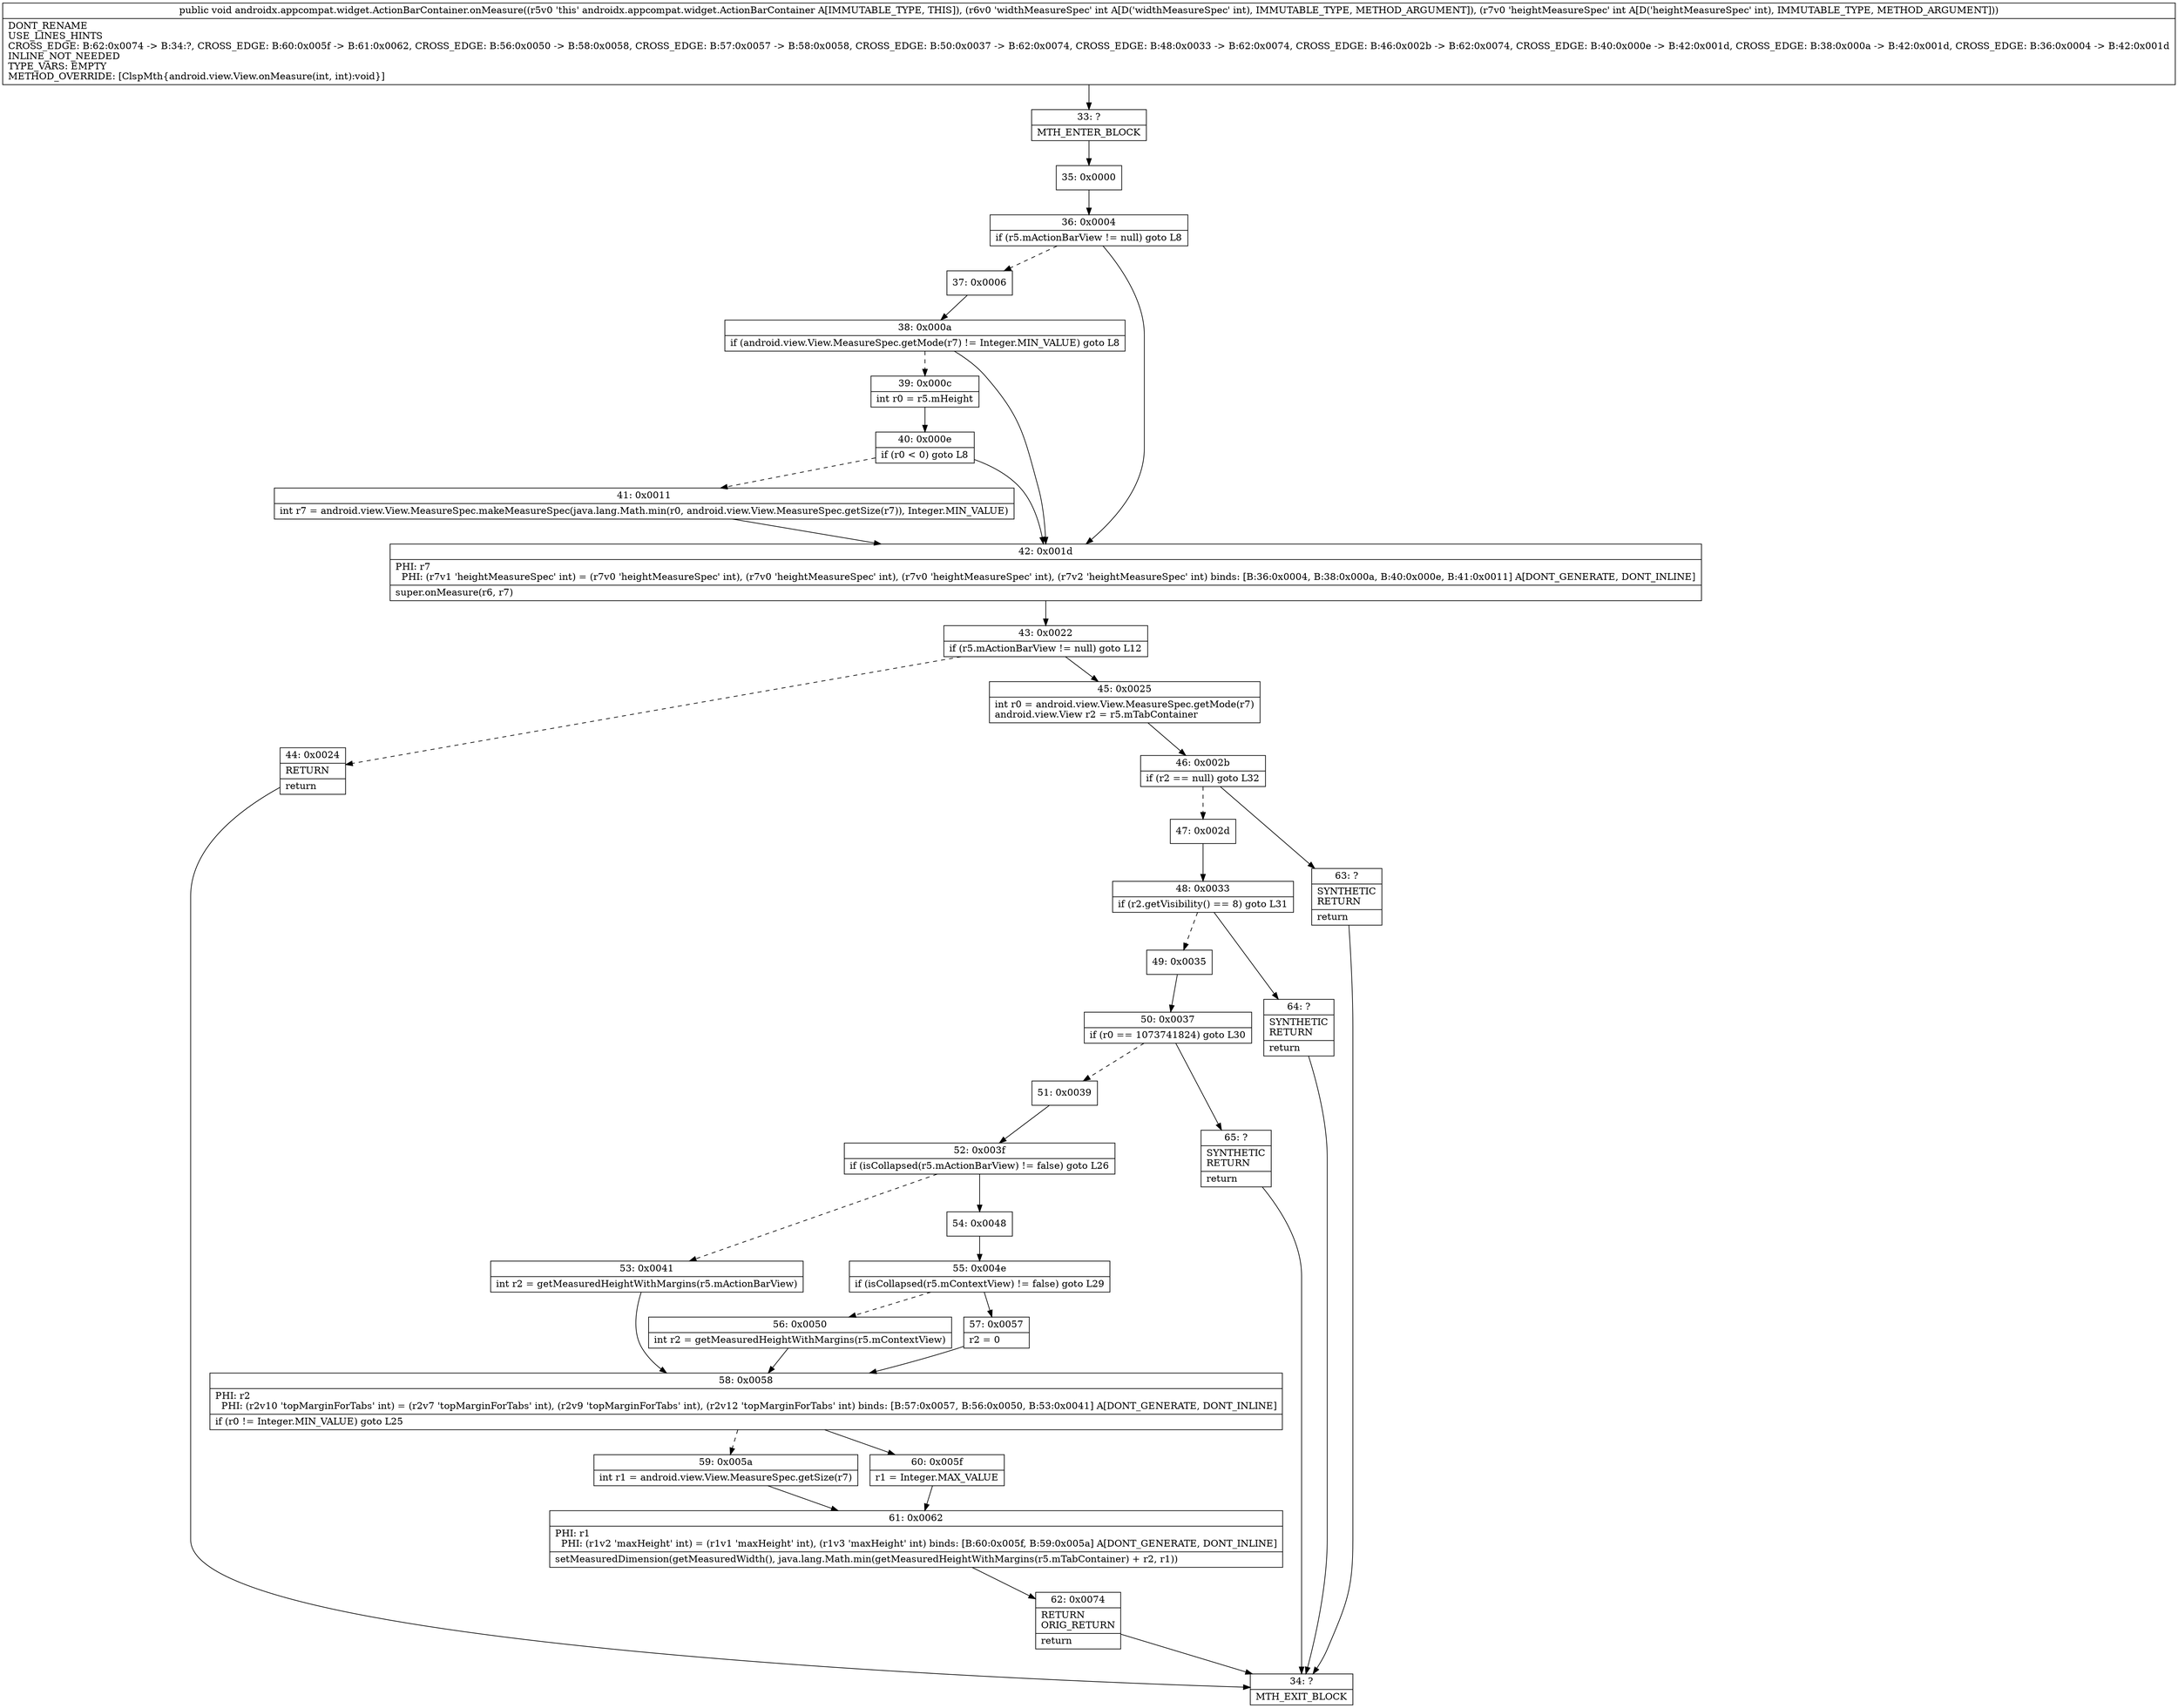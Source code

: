 digraph "CFG forandroidx.appcompat.widget.ActionBarContainer.onMeasure(II)V" {
Node_33 [shape=record,label="{33\:\ ?|MTH_ENTER_BLOCK\l}"];
Node_35 [shape=record,label="{35\:\ 0x0000}"];
Node_36 [shape=record,label="{36\:\ 0x0004|if (r5.mActionBarView != null) goto L8\l}"];
Node_37 [shape=record,label="{37\:\ 0x0006}"];
Node_38 [shape=record,label="{38\:\ 0x000a|if (android.view.View.MeasureSpec.getMode(r7) != Integer.MIN_VALUE) goto L8\l}"];
Node_39 [shape=record,label="{39\:\ 0x000c|int r0 = r5.mHeight\l}"];
Node_40 [shape=record,label="{40\:\ 0x000e|if (r0 \< 0) goto L8\l}"];
Node_41 [shape=record,label="{41\:\ 0x0011|int r7 = android.view.View.MeasureSpec.makeMeasureSpec(java.lang.Math.min(r0, android.view.View.MeasureSpec.getSize(r7)), Integer.MIN_VALUE)\l}"];
Node_42 [shape=record,label="{42\:\ 0x001d|PHI: r7 \l  PHI: (r7v1 'heightMeasureSpec' int) = (r7v0 'heightMeasureSpec' int), (r7v0 'heightMeasureSpec' int), (r7v0 'heightMeasureSpec' int), (r7v2 'heightMeasureSpec' int) binds: [B:36:0x0004, B:38:0x000a, B:40:0x000e, B:41:0x0011] A[DONT_GENERATE, DONT_INLINE]\l|super.onMeasure(r6, r7)\l}"];
Node_43 [shape=record,label="{43\:\ 0x0022|if (r5.mActionBarView != null) goto L12\l}"];
Node_44 [shape=record,label="{44\:\ 0x0024|RETURN\l|return\l}"];
Node_34 [shape=record,label="{34\:\ ?|MTH_EXIT_BLOCK\l}"];
Node_45 [shape=record,label="{45\:\ 0x0025|int r0 = android.view.View.MeasureSpec.getMode(r7)\landroid.view.View r2 = r5.mTabContainer\l}"];
Node_46 [shape=record,label="{46\:\ 0x002b|if (r2 == null) goto L32\l}"];
Node_47 [shape=record,label="{47\:\ 0x002d}"];
Node_48 [shape=record,label="{48\:\ 0x0033|if (r2.getVisibility() == 8) goto L31\l}"];
Node_49 [shape=record,label="{49\:\ 0x0035}"];
Node_50 [shape=record,label="{50\:\ 0x0037|if (r0 == 1073741824) goto L30\l}"];
Node_51 [shape=record,label="{51\:\ 0x0039}"];
Node_52 [shape=record,label="{52\:\ 0x003f|if (isCollapsed(r5.mActionBarView) != false) goto L26\l}"];
Node_53 [shape=record,label="{53\:\ 0x0041|int r2 = getMeasuredHeightWithMargins(r5.mActionBarView)\l}"];
Node_58 [shape=record,label="{58\:\ 0x0058|PHI: r2 \l  PHI: (r2v10 'topMarginForTabs' int) = (r2v7 'topMarginForTabs' int), (r2v9 'topMarginForTabs' int), (r2v12 'topMarginForTabs' int) binds: [B:57:0x0057, B:56:0x0050, B:53:0x0041] A[DONT_GENERATE, DONT_INLINE]\l|if (r0 != Integer.MIN_VALUE) goto L25\l}"];
Node_59 [shape=record,label="{59\:\ 0x005a|int r1 = android.view.View.MeasureSpec.getSize(r7)\l}"];
Node_61 [shape=record,label="{61\:\ 0x0062|PHI: r1 \l  PHI: (r1v2 'maxHeight' int) = (r1v1 'maxHeight' int), (r1v3 'maxHeight' int) binds: [B:60:0x005f, B:59:0x005a] A[DONT_GENERATE, DONT_INLINE]\l|setMeasuredDimension(getMeasuredWidth(), java.lang.Math.min(getMeasuredHeightWithMargins(r5.mTabContainer) + r2, r1))\l}"];
Node_62 [shape=record,label="{62\:\ 0x0074|RETURN\lORIG_RETURN\l|return\l}"];
Node_60 [shape=record,label="{60\:\ 0x005f|r1 = Integer.MAX_VALUE\l}"];
Node_54 [shape=record,label="{54\:\ 0x0048}"];
Node_55 [shape=record,label="{55\:\ 0x004e|if (isCollapsed(r5.mContextView) != false) goto L29\l}"];
Node_56 [shape=record,label="{56\:\ 0x0050|int r2 = getMeasuredHeightWithMargins(r5.mContextView)\l}"];
Node_57 [shape=record,label="{57\:\ 0x0057|r2 = 0\l}"];
Node_65 [shape=record,label="{65\:\ ?|SYNTHETIC\lRETURN\l|return\l}"];
Node_64 [shape=record,label="{64\:\ ?|SYNTHETIC\lRETURN\l|return\l}"];
Node_63 [shape=record,label="{63\:\ ?|SYNTHETIC\lRETURN\l|return\l}"];
MethodNode[shape=record,label="{public void androidx.appcompat.widget.ActionBarContainer.onMeasure((r5v0 'this' androidx.appcompat.widget.ActionBarContainer A[IMMUTABLE_TYPE, THIS]), (r6v0 'widthMeasureSpec' int A[D('widthMeasureSpec' int), IMMUTABLE_TYPE, METHOD_ARGUMENT]), (r7v0 'heightMeasureSpec' int A[D('heightMeasureSpec' int), IMMUTABLE_TYPE, METHOD_ARGUMENT]))  | DONT_RENAME\lUSE_LINES_HINTS\lCROSS_EDGE: B:62:0x0074 \-\> B:34:?, CROSS_EDGE: B:60:0x005f \-\> B:61:0x0062, CROSS_EDGE: B:56:0x0050 \-\> B:58:0x0058, CROSS_EDGE: B:57:0x0057 \-\> B:58:0x0058, CROSS_EDGE: B:50:0x0037 \-\> B:62:0x0074, CROSS_EDGE: B:48:0x0033 \-\> B:62:0x0074, CROSS_EDGE: B:46:0x002b \-\> B:62:0x0074, CROSS_EDGE: B:40:0x000e \-\> B:42:0x001d, CROSS_EDGE: B:38:0x000a \-\> B:42:0x001d, CROSS_EDGE: B:36:0x0004 \-\> B:42:0x001d\lINLINE_NOT_NEEDED\lTYPE_VARS: EMPTY\lMETHOD_OVERRIDE: [ClspMth\{android.view.View.onMeasure(int, int):void\}]\l}"];
MethodNode -> Node_33;Node_33 -> Node_35;
Node_35 -> Node_36;
Node_36 -> Node_37[style=dashed];
Node_36 -> Node_42;
Node_37 -> Node_38;
Node_38 -> Node_39[style=dashed];
Node_38 -> Node_42;
Node_39 -> Node_40;
Node_40 -> Node_41[style=dashed];
Node_40 -> Node_42;
Node_41 -> Node_42;
Node_42 -> Node_43;
Node_43 -> Node_44[style=dashed];
Node_43 -> Node_45;
Node_44 -> Node_34;
Node_45 -> Node_46;
Node_46 -> Node_47[style=dashed];
Node_46 -> Node_63;
Node_47 -> Node_48;
Node_48 -> Node_49[style=dashed];
Node_48 -> Node_64;
Node_49 -> Node_50;
Node_50 -> Node_51[style=dashed];
Node_50 -> Node_65;
Node_51 -> Node_52;
Node_52 -> Node_53[style=dashed];
Node_52 -> Node_54;
Node_53 -> Node_58;
Node_58 -> Node_59[style=dashed];
Node_58 -> Node_60;
Node_59 -> Node_61;
Node_61 -> Node_62;
Node_62 -> Node_34;
Node_60 -> Node_61;
Node_54 -> Node_55;
Node_55 -> Node_56[style=dashed];
Node_55 -> Node_57;
Node_56 -> Node_58;
Node_57 -> Node_58;
Node_65 -> Node_34;
Node_64 -> Node_34;
Node_63 -> Node_34;
}


